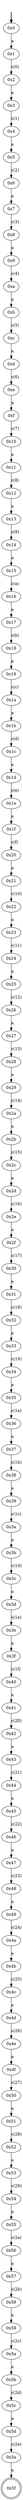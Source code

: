 digraph {
	fake [style=invisible]
	"0x0" [root=true]
	"0x1"
	"0x2"
	"0x3"
	"0x4"
	"0x5"
	"0x6"
	"0x7"
	"0x8"
	"0x9"
	"0xa"
	"0xb"
	"0xc"
	"0xd"
	"0xe"
	"0xf"
	"0x10"
	"0x11"
	"0x12"
	"0x13"
	"0x14"
	"0x15"
	"0x16"
	"0x17"
	"0x18"
	"0x19"
	"0x1a"
	"0x1b"
	"0x1c"
	"0x1d"
	"0x1e"
	"0x1f"
	"0x20"
	"0x21"
	"0x22"
	"0x23"
	"0x24"
	"0x25"
	"0x26"
	"0x27"
	"0x28"
	"0x29"
	"0x2a"
	"0x2b"
	"0x2c"
	"0x2d"
	"0x2e"
	"0x2f"
	"0x30"
	"0x31"
	"0x32"
	"0x33"
	"0x34"
	"0x35"
	"0x36"
	"0x37"
	"0x38"
	"0x39"
	"0x3a"
	"0x3b"
	"0x3c"
	"0x3d"
	"0x3e"
	"0x3f"
	"0x40"
	"0x41"
	"0x42"
	"0x43"
	"0x44"
	"0x45"
	"0x46"
	"0x47"
	"0x48"
	"0x49"
	"0x4a"
	"0x4b"
	"0x4c"
	"0x4d"
	"0x4e"
	"0x4f"
	"0x50"
	"0x51"
	"0x52"
	"0x53"
	"0x54"
	"0x55"
	"0x56"
	"0x57"
	"0x58"
	"0x59"
	"0x5a"
	"0x5b"
	"0x5c"
	"0x5d"
	"0x5e"
	"0x5f" [shape=doublecircle]
	fake -> "0x0" [style=bold]
	"0x0" -> "0x1" [label=a]
	"0x2" -> "0x3" [label=a]
	"0x1" -> "0x2" [label="ε(0)"]
	"0x4" -> "0x5" [label=a]
	"0x3" -> "0x4" [label="ε(1)"]
	"0x6" -> "0x7" [label=a]
	"0x5" -> "0x6" [label="ε(2)"]
	"0x8" -> "0x9" [label=a]
	"0x7" -> "0x8" [label="ε(3)"]
	"0xa" -> "0xb" [label=a]
	"0x9" -> "0xa" [label="ε(4)"]
	"0xc" -> "0xd" [label=a]
	"0xb" -> "0xc" [label="ε(5)"]
	"0xe" -> "0xf" [label=a]
	"0xd" -> "0xe" [label="ε(6)"]
	"0x10" -> "0x11" [label=a]
	"0xf" -> "0x10" [label="ε(7)"]
	"0x12" -> "0x13" [label=a]
	"0x11" -> "0x12" [label="ε(8)"]
	"0x14" -> "0x15" [label=a]
	"0x13" -> "0x14" [label="ε(9)"]
	"0x16" -> "0x17" [label=a]
	"0x15" -> "0x16" [label="ε(a)"]
	"0x18" -> "0x19" [label=a]
	"0x17" -> "0x18" [label="ε(b)"]
	"0x1a" -> "0x1b" [label=a]
	"0x19" -> "0x1a" [label="ε(c)"]
	"0x1c" -> "0x1d" [label=a]
	"0x1b" -> "0x1c" [label="ε(d)"]
	"0x1e" -> "0x1f" [label=a]
	"0x1d" -> "0x1e" [label="ε(e)"]
	"0x20" -> "0x21" [label=a]
	"0x1f" -> "0x20" [label="ε(f)"]
	"0x22" -> "0x23" [label=a]
	"0x21" -> "0x22" [label="ε(10)"]
	"0x24" -> "0x25" [label=a]
	"0x23" -> "0x24" [label="ε(11)"]
	"0x26" -> "0x27" [label=a]
	"0x25" -> "0x26" [label="ε(12)"]
	"0x28" -> "0x29" [label=a]
	"0x27" -> "0x28" [label="ε(13)"]
	"0x2a" -> "0x2b" [label=a]
	"0x29" -> "0x2a" [label="ε(14)"]
	"0x2c" -> "0x2d" [label=a]
	"0x2b" -> "0x2c" [label="ε(15)"]
	"0x2e" -> "0x2f" [label=a]
	"0x2d" -> "0x2e" [label="ε(16)"]
	"0x30" -> "0x31" [label=a]
	"0x2f" -> "0x30" [label="ε(17)"]
	"0x32" -> "0x33" [label=a]
	"0x31" -> "0x32" [label="ε(18)"]
	"0x34" -> "0x35" [label=a]
	"0x33" -> "0x34" [label="ε(19)"]
	"0x36" -> "0x37" [label=a]
	"0x35" -> "0x36" [label="ε(1a)"]
	"0x38" -> "0x39" [label=a]
	"0x37" -> "0x38" [label="ε(1b)"]
	"0x3a" -> "0x3b" [label=a]
	"0x39" -> "0x3a" [label="ε(1c)"]
	"0x3c" -> "0x3d" [label=a]
	"0x3b" -> "0x3c" [label="ε(1d)"]
	"0x3e" -> "0x3f" [label=a]
	"0x3d" -> "0x3e" [label="ε(1e)"]
	"0x40" -> "0x41" [label=a]
	"0x3f" -> "0x40" [label="ε(1f)"]
	"0x42" -> "0x43" [label=a]
	"0x41" -> "0x42" [label="ε(20)"]
	"0x44" -> "0x45" [label=a]
	"0x43" -> "0x44" [label="ε(21)"]
	"0x46" -> "0x47" [label=a]
	"0x45" -> "0x46" [label="ε(22)"]
	"0x48" -> "0x49" [label=a]
	"0x47" -> "0x48" [label="ε(23)"]
	"0x4a" -> "0x4b" [label=a]
	"0x49" -> "0x4a" [label="ε(24)"]
	"0x4c" -> "0x4d" [label=a]
	"0x4b" -> "0x4c" [label="ε(25)"]
	"0x4e" -> "0x4f" [label=a]
	"0x4d" -> "0x4e" [label="ε(26)"]
	"0x50" -> "0x51" [label=a]
	"0x4f" -> "0x50" [label="ε(27)"]
	"0x52" -> "0x53" [label=a]
	"0x51" -> "0x52" [label="ε(28)"]
	"0x54" -> "0x55" [label=a]
	"0x53" -> "0x54" [label="ε(29)"]
	"0x56" -> "0x57" [label=a]
	"0x55" -> "0x56" [label="ε(2a)"]
	"0x58" -> "0x59" [label=a]
	"0x57" -> "0x58" [label="ε(2b)"]
	"0x5a" -> "0x5b" [label=a]
	"0x59" -> "0x5a" [label="ε(2c)"]
	"0x5c" -> "0x5d" [label=a]
	"0x5b" -> "0x5c" [label="ε(2d)"]
	"0x5e" -> "0x5f" [label=a]
	"0x5d" -> "0x5e" [label="ε(2e)"]
}
